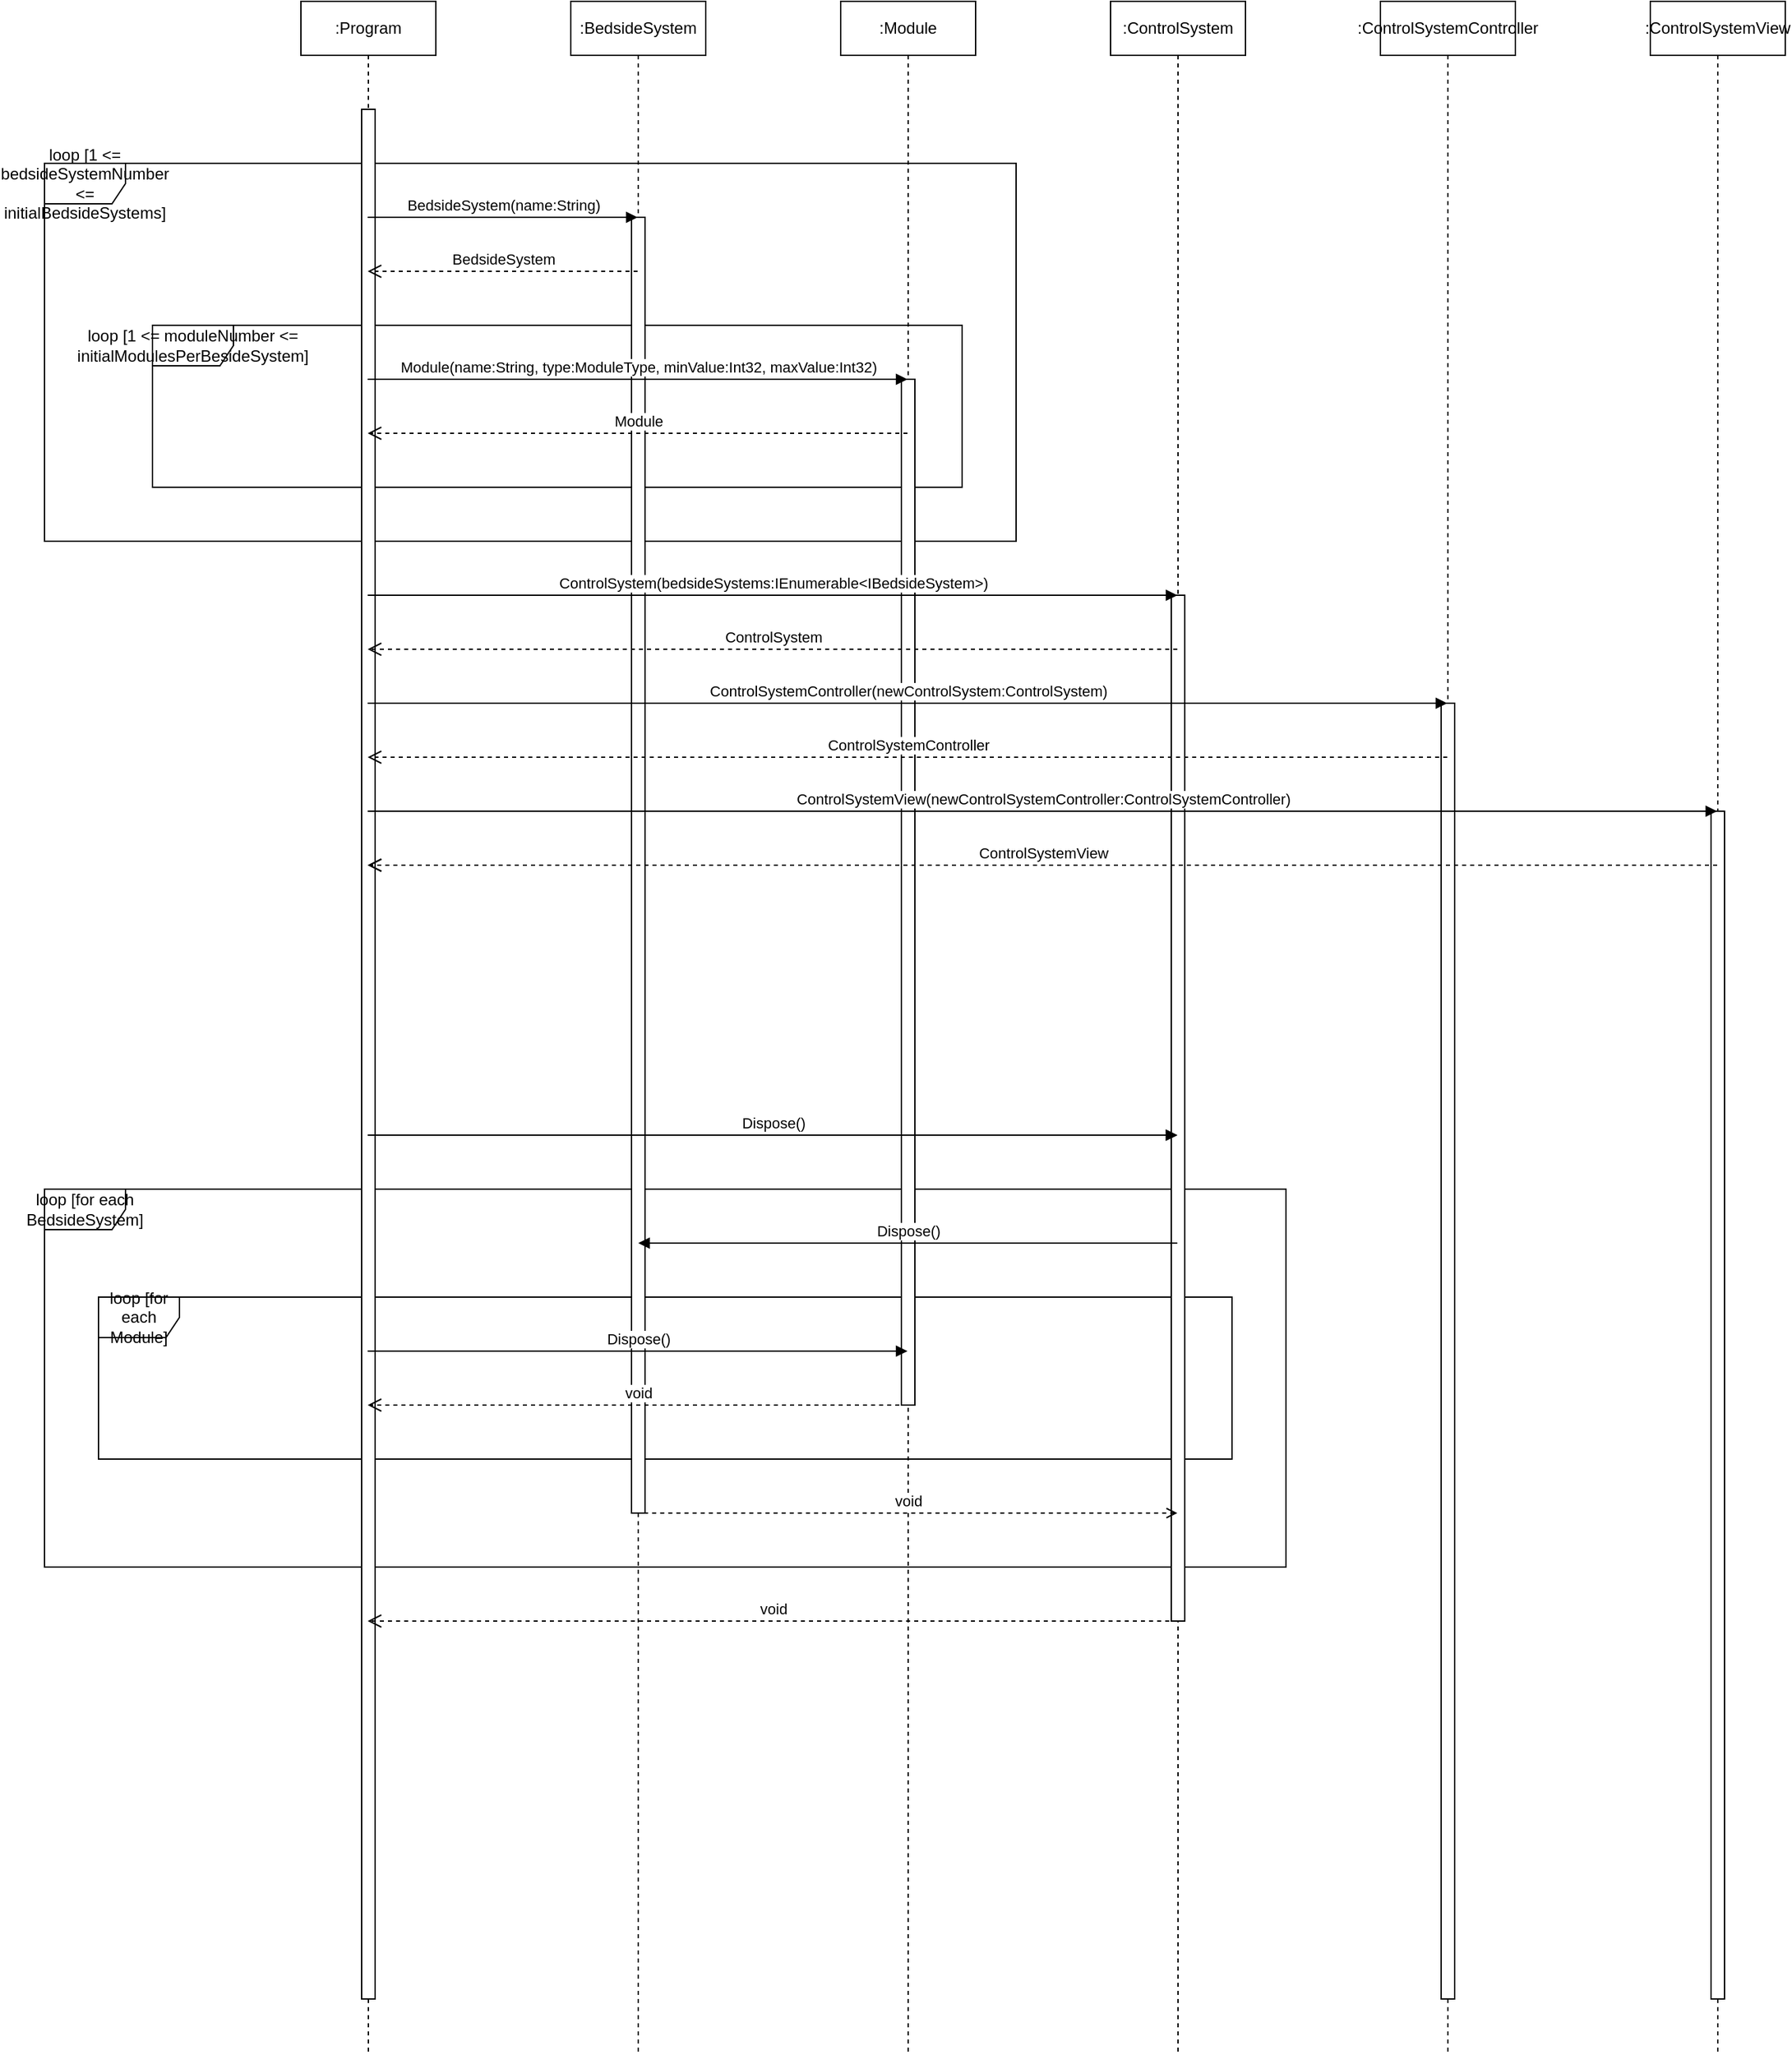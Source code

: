 <mxfile version="12.9.11" type="device"><diagram id="y84LgK3y7Ql4tIDdtTUG" name="Page-1"><mxGraphModel dx="2249" dy="769" grid="1" gridSize="10" guides="1" tooltips="1" connect="1" arrows="1" fold="1" page="1" pageScale="1" pageWidth="827" pageHeight="1169" math="0" shadow="0"><root><mxCell id="0"/><mxCell id="1" parent="0"/><mxCell id="HmVZkjdPM1QbAuIZkg-H-40" value="loop [for each BedsideSystem]" style="shape=umlFrame;whiteSpace=wrap;html=1;snapToPoint=1;" vertex="1" parent="1"><mxGeometry x="-160" y="920" width="920" height="280" as="geometry"/></mxCell><mxCell id="HmVZkjdPM1QbAuIZkg-H-46" value="loop [for each Module]" style="shape=umlFrame;whiteSpace=wrap;html=1;snapToPoint=1;" vertex="1" parent="1"><mxGeometry x="-120" y="1000" width="840" height="120" as="geometry"/></mxCell><mxCell id="HmVZkjdPM1QbAuIZkg-H-12" value="loop [1 &amp;lt;= bedsideSystemNumber &amp;lt;= initialBedsideSystems]" style="shape=umlFrame;whiteSpace=wrap;html=1;snapToPoint=1;" vertex="1" parent="1"><mxGeometry x="-160" y="160" width="720" height="280" as="geometry"/></mxCell><mxCell id="HmVZkjdPM1QbAuIZkg-H-16" value="loop [1 &amp;lt;= moduleNumber &amp;lt;= initialModulesPerBesideSystem]" style="shape=umlFrame;whiteSpace=wrap;html=1;snapToPoint=1;" vertex="1" parent="1"><mxGeometry x="-80" y="280" width="600" height="120" as="geometry"/></mxCell><mxCell id="HmVZkjdPM1QbAuIZkg-H-2" value=":Program" style="shape=umlLifeline;perimeter=lifelinePerimeter;whiteSpace=wrap;html=1;container=1;collapsible=0;recursiveResize=0;outlineConnect=0;snapToPoint=1;" vertex="1" parent="1"><mxGeometry x="30" y="40" width="100" height="1520" as="geometry"/></mxCell><mxCell id="HmVZkjdPM1QbAuIZkg-H-8" value="" style="html=1;points=[];perimeter=orthogonalPerimeter;snapToPoint=1;" vertex="1" parent="HmVZkjdPM1QbAuIZkg-H-2"><mxGeometry x="45" y="80" width="10" height="1400" as="geometry"/></mxCell><mxCell id="HmVZkjdPM1QbAuIZkg-H-13" value=":BedsideSystem" style="shape=umlLifeline;perimeter=lifelinePerimeter;whiteSpace=wrap;html=1;container=1;collapsible=0;recursiveResize=0;outlineConnect=0;snapToPoint=1;" vertex="1" parent="1"><mxGeometry x="230" y="40" width="100" height="1520" as="geometry"/></mxCell><mxCell id="HmVZkjdPM1QbAuIZkg-H-14" value="" style="html=1;points=[];perimeter=orthogonalPerimeter;snapToPoint=1;" vertex="1" parent="HmVZkjdPM1QbAuIZkg-H-13"><mxGeometry x="45" y="160" width="10" height="960" as="geometry"/></mxCell><mxCell id="HmVZkjdPM1QbAuIZkg-H-15" value="BedsideSystem(name:String)" style="html=1;verticalAlign=bottom;endArrow=block;snapToPoint=1;" edge="1" parent="1"><mxGeometry width="80" relative="1" as="geometry"><mxPoint x="79.5" y="200" as="sourcePoint"/><mxPoint x="279.5" y="200" as="targetPoint"/></mxGeometry></mxCell><mxCell id="HmVZkjdPM1QbAuIZkg-H-17" value=":Module" style="shape=umlLifeline;perimeter=lifelinePerimeter;whiteSpace=wrap;html=1;container=1;collapsible=0;recursiveResize=0;outlineConnect=0;snapToPoint=1;" vertex="1" parent="1"><mxGeometry x="430" y="40" width="100" height="1520" as="geometry"/></mxCell><mxCell id="HmVZkjdPM1QbAuIZkg-H-19" value="" style="html=1;points=[];perimeter=orthogonalPerimeter;snapToPoint=1;" vertex="1" parent="HmVZkjdPM1QbAuIZkg-H-17"><mxGeometry x="45" y="280" width="10" height="760" as="geometry"/></mxCell><mxCell id="HmVZkjdPM1QbAuIZkg-H-20" value="Module(name:String, type:ModuleType, minValue:Int32, maxValue:Int32)" style="html=1;verticalAlign=bottom;endArrow=block;snapToPoint=1;" edge="1" parent="1"><mxGeometry width="80" relative="1" as="geometry"><mxPoint x="79.5" y="320" as="sourcePoint"/><mxPoint x="479.5" y="320" as="targetPoint"/></mxGeometry></mxCell><mxCell id="HmVZkjdPM1QbAuIZkg-H-23" value=":ControlSystem" style="shape=umlLifeline;perimeter=lifelinePerimeter;whiteSpace=wrap;html=1;container=1;collapsible=0;recursiveResize=0;outlineConnect=0;snapToPoint=1;" vertex="1" parent="1"><mxGeometry x="630" y="40" width="100" height="1520" as="geometry"/></mxCell><mxCell id="HmVZkjdPM1QbAuIZkg-H-24" value="" style="html=1;points=[];perimeter=orthogonalPerimeter;snapToPoint=1;" vertex="1" parent="HmVZkjdPM1QbAuIZkg-H-23"><mxGeometry x="45" y="440" width="10" height="760" as="geometry"/></mxCell><mxCell id="HmVZkjdPM1QbAuIZkg-H-26" value=":ControlSystemController" style="shape=umlLifeline;perimeter=lifelinePerimeter;whiteSpace=wrap;html=1;container=1;collapsible=0;recursiveResize=0;outlineConnect=0;snapToPoint=1;" vertex="1" parent="1"><mxGeometry x="830" y="40" width="100" height="1520" as="geometry"/></mxCell><mxCell id="HmVZkjdPM1QbAuIZkg-H-27" value="" style="html=1;points=[];perimeter=orthogonalPerimeter;snapToPoint=1;" vertex="1" parent="HmVZkjdPM1QbAuIZkg-H-26"><mxGeometry x="45" y="520" width="10" height="960" as="geometry"/></mxCell><mxCell id="HmVZkjdPM1QbAuIZkg-H-28" value="ControlSystemController(newControlSystem:ControlSystem)" style="html=1;verticalAlign=bottom;endArrow=block;snapToPoint=1;" edge="1" parent="1"><mxGeometry width="80" relative="1" as="geometry"><mxPoint x="79.5" y="560" as="sourcePoint"/><mxPoint x="879.5" y="560" as="targetPoint"/></mxGeometry></mxCell><mxCell id="HmVZkjdPM1QbAuIZkg-H-31" value="BedsideSystem" style="html=1;verticalAlign=bottom;endArrow=open;dashed=1;endSize=8;" edge="1" parent="1"><mxGeometry relative="1" as="geometry"><mxPoint x="279.5" y="240" as="sourcePoint"/><mxPoint x="79.5" y="240" as="targetPoint"/></mxGeometry></mxCell><mxCell id="HmVZkjdPM1QbAuIZkg-H-32" value="Module" style="html=1;verticalAlign=bottom;endArrow=open;dashed=1;endSize=8;" edge="1" parent="1" source="HmVZkjdPM1QbAuIZkg-H-17"><mxGeometry relative="1" as="geometry"><mxPoint x="279.5" y="360" as="sourcePoint"/><mxPoint x="79.5" y="360" as="targetPoint"/></mxGeometry></mxCell><mxCell id="HmVZkjdPM1QbAuIZkg-H-33" value="ControlSystem" style="html=1;verticalAlign=bottom;endArrow=open;dashed=1;endSize=8;" edge="1" parent="1"><mxGeometry relative="1" as="geometry"><mxPoint x="679.5" y="520" as="sourcePoint"/><mxPoint x="79.5" y="520" as="targetPoint"/></mxGeometry></mxCell><mxCell id="HmVZkjdPM1QbAuIZkg-H-25" value="ControlSystem(bedsideSystems:IEnumerable&amp;lt;IBedsideSystem&amp;gt;)" style="html=1;verticalAlign=bottom;endArrow=block;snapToPoint=1;" edge="1" parent="1"><mxGeometry width="80" relative="1" as="geometry"><mxPoint x="79.5" y="480" as="sourcePoint"/><mxPoint x="679.5" y="480" as="targetPoint"/></mxGeometry></mxCell><mxCell id="HmVZkjdPM1QbAuIZkg-H-34" value="ControlSystemController" style="html=1;verticalAlign=bottom;endArrow=open;dashed=1;endSize=8;" edge="1" parent="1"><mxGeometry relative="1" as="geometry"><mxPoint x="879.5" y="600" as="sourcePoint"/><mxPoint x="79.5" y="600" as="targetPoint"/></mxGeometry></mxCell><mxCell id="HmVZkjdPM1QbAuIZkg-H-35" value=":ControlSystemView" style="shape=umlLifeline;perimeter=lifelinePerimeter;whiteSpace=wrap;html=1;container=1;collapsible=0;recursiveResize=0;outlineConnect=0;snapToPoint=1;" vertex="1" parent="1"><mxGeometry x="1030" y="40" width="100" height="1520" as="geometry"/></mxCell><mxCell id="HmVZkjdPM1QbAuIZkg-H-36" value="" style="html=1;points=[];perimeter=orthogonalPerimeter;snapToPoint=1;" vertex="1" parent="HmVZkjdPM1QbAuIZkg-H-35"><mxGeometry x="45" y="600" width="10" height="880" as="geometry"/></mxCell><mxCell id="HmVZkjdPM1QbAuIZkg-H-37" value="ControlSystemView(newControlSystemController:ControlSystemController)" style="html=1;verticalAlign=bottom;endArrow=block;snapToPoint=1;" edge="1" parent="1" target="HmVZkjdPM1QbAuIZkg-H-35"><mxGeometry width="80" relative="1" as="geometry"><mxPoint x="79.5" y="640" as="sourcePoint"/><mxPoint x="879.5" y="640" as="targetPoint"/></mxGeometry></mxCell><mxCell id="HmVZkjdPM1QbAuIZkg-H-38" value="ControlSystemView" style="html=1;verticalAlign=bottom;endArrow=open;dashed=1;endSize=8;" edge="1" parent="1" source="HmVZkjdPM1QbAuIZkg-H-35"><mxGeometry relative="1" as="geometry"><mxPoint x="879.5" y="680" as="sourcePoint"/><mxPoint x="79.5" y="680" as="targetPoint"/></mxGeometry></mxCell><mxCell id="HmVZkjdPM1QbAuIZkg-H-39" value="Dispose()" style="html=1;verticalAlign=bottom;endArrow=block;snapToPoint=1;" edge="1" parent="1"><mxGeometry width="80" relative="1" as="geometry"><mxPoint x="79.5" y="880" as="sourcePoint"/><mxPoint x="679.5" y="880" as="targetPoint"/></mxGeometry></mxCell><mxCell id="HmVZkjdPM1QbAuIZkg-H-41" value="ControlSystemView" style="html=1;verticalAlign=bottom;endArrow=open;dashed=1;endSize=8;" edge="1" parent="1"><mxGeometry relative="1" as="geometry"><mxPoint x="1079.5" y="680" as="sourcePoint"/><mxPoint x="79.5" y="680" as="targetPoint"/></mxGeometry></mxCell><mxCell id="HmVZkjdPM1QbAuIZkg-H-42" value="Dispose()" style="html=1;verticalAlign=bottom;endArrow=block;snapToPoint=1;" edge="1" parent="1"><mxGeometry width="80" relative="1" as="geometry"><mxPoint x="79.5" y="880" as="sourcePoint"/><mxPoint x="679.5" y="880" as="targetPoint"/></mxGeometry></mxCell><mxCell id="HmVZkjdPM1QbAuIZkg-H-43" value="Dispose()" style="html=1;verticalAlign=bottom;endArrow=none;snapToPoint=1;startArrow=block;startFill=1;endFill=0;" edge="1" parent="1" source="HmVZkjdPM1QbAuIZkg-H-13"><mxGeometry width="80" relative="1" as="geometry"><mxPoint x="79.5" y="960" as="sourcePoint"/><mxPoint x="679.5" y="960" as="targetPoint"/></mxGeometry></mxCell><mxCell id="HmVZkjdPM1QbAuIZkg-H-44" value="void" style="html=1;verticalAlign=bottom;endArrow=open;dashed=1;endSize=8;" edge="1" parent="1"><mxGeometry relative="1" as="geometry"><mxPoint x="679.5" y="1240" as="sourcePoint"/><mxPoint x="79.5" y="1240" as="targetPoint"/></mxGeometry></mxCell><mxCell id="HmVZkjdPM1QbAuIZkg-H-45" value="void" style="html=1;verticalAlign=bottom;endArrow=none;dashed=1;endSize=8;startArrow=open;startFill=0;endFill=0;" edge="1" parent="1"><mxGeometry relative="1" as="geometry"><mxPoint x="679.5" y="1160" as="sourcePoint"/><mxPoint x="279.5" y="1160" as="targetPoint"/></mxGeometry></mxCell><mxCell id="HmVZkjdPM1QbAuIZkg-H-47" value="Dispose()" style="html=1;verticalAlign=bottom;endArrow=block;snapToPoint=1;" edge="1" parent="1" target="HmVZkjdPM1QbAuIZkg-H-17"><mxGeometry width="80" relative="1" as="geometry"><mxPoint x="79.5" y="1040" as="sourcePoint"/><mxPoint x="679.5" y="1040" as="targetPoint"/></mxGeometry></mxCell><mxCell id="HmVZkjdPM1QbAuIZkg-H-48" value="void" style="html=1;verticalAlign=bottom;endArrow=open;dashed=1;endSize=8;" edge="1" parent="1" source="HmVZkjdPM1QbAuIZkg-H-17"><mxGeometry relative="1" as="geometry"><mxPoint x="679.5" y="1080" as="sourcePoint"/><mxPoint x="79.5" y="1080" as="targetPoint"/></mxGeometry></mxCell></root></mxGraphModel></diagram></mxfile>